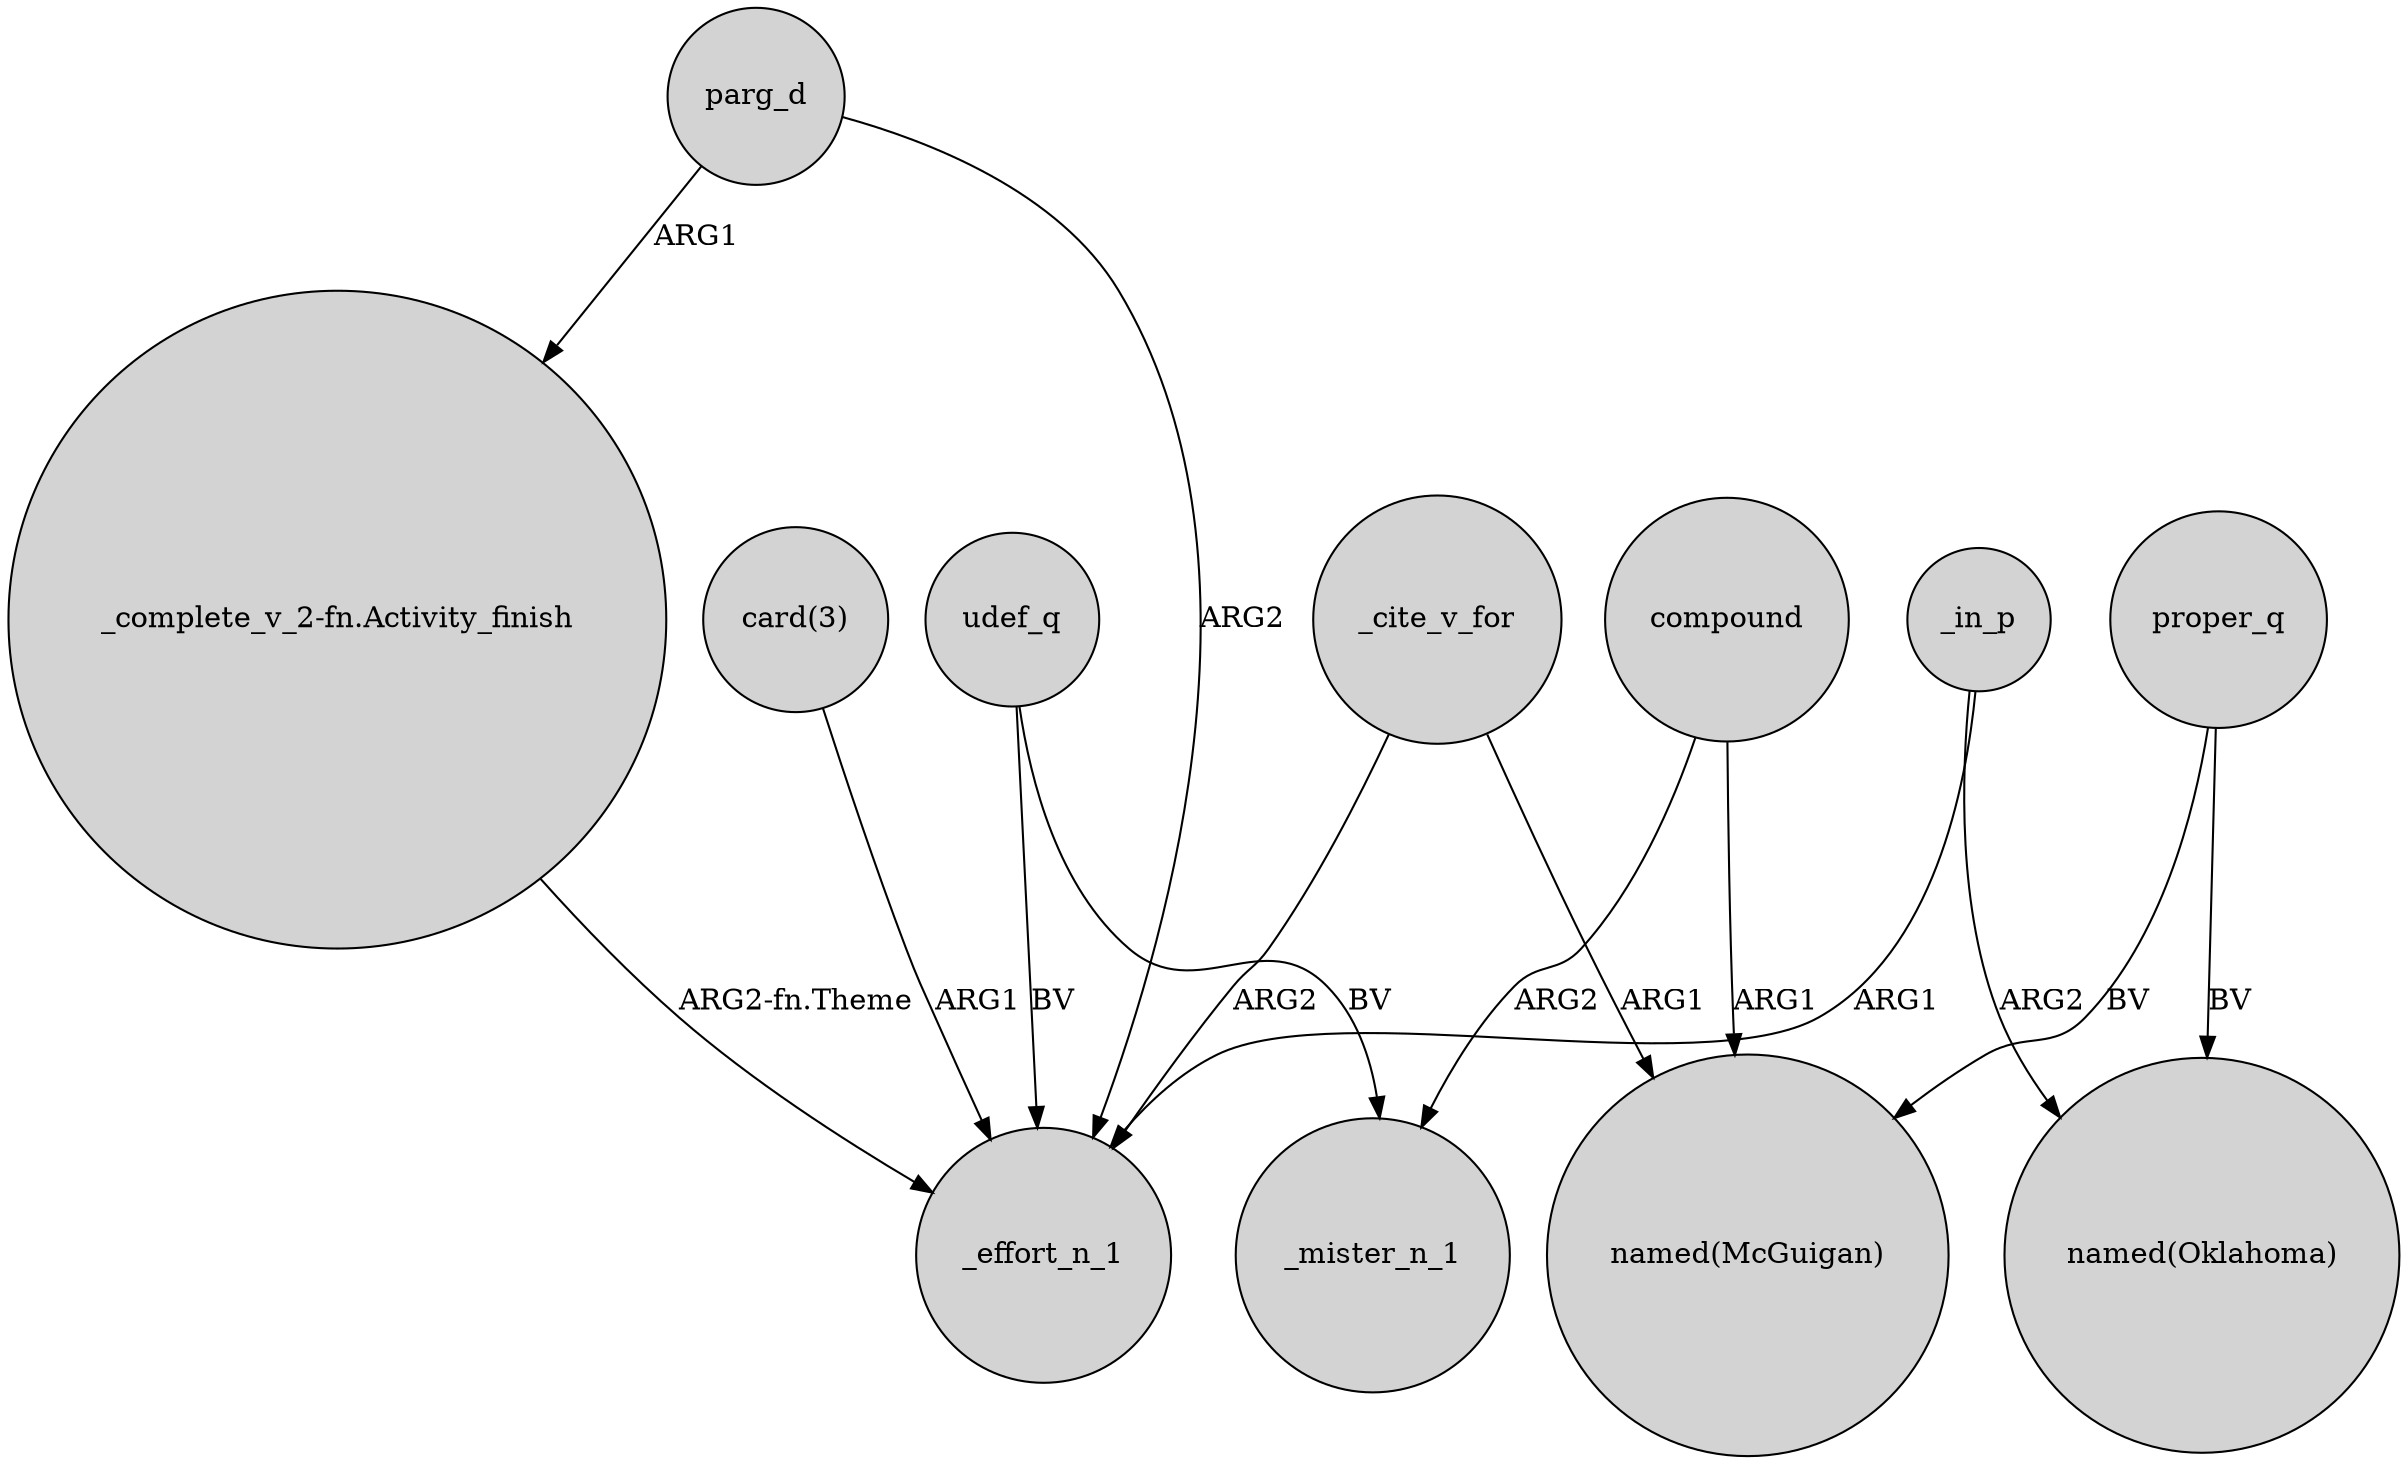 digraph {
	node [shape=circle style=filled]
	parg_d -> _effort_n_1 [label=ARG2]
	udef_q -> _mister_n_1 [label=BV]
	"_complete_v_2-fn.Activity_finish" -> _effort_n_1 [label="ARG2-fn.Theme"]
	_in_p -> _effort_n_1 [label=ARG1]
	compound -> "named(McGuigan)" [label=ARG1]
	_in_p -> "named(Oklahoma)" [label=ARG2]
	_cite_v_for -> _effort_n_1 [label=ARG2]
	udef_q -> _effort_n_1 [label=BV]
	_cite_v_for -> "named(McGuigan)" [label=ARG1]
	"card(3)" -> _effort_n_1 [label=ARG1]
	proper_q -> "named(Oklahoma)" [label=BV]
	parg_d -> "_complete_v_2-fn.Activity_finish" [label=ARG1]
	compound -> _mister_n_1 [label=ARG2]
	proper_q -> "named(McGuigan)" [label=BV]
}
